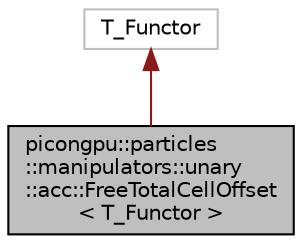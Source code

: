 digraph "picongpu::particles::manipulators::unary::acc::FreeTotalCellOffset&lt; T_Functor &gt;"
{
 // LATEX_PDF_SIZE
  edge [fontname="Helvetica",fontsize="10",labelfontname="Helvetica",labelfontsize="10"];
  node [fontname="Helvetica",fontsize="10",shape=record];
  Node1 [label="picongpu::particles\l::manipulators::unary\l::acc::FreeTotalCellOffset\l\< T_Functor \>",height=0.2,width=0.4,color="black", fillcolor="grey75", style="filled", fontcolor="black",tooltip=" "];
  Node2 -> Node1 [dir="back",color="firebrick4",fontsize="10",style="solid",fontname="Helvetica"];
  Node2 [label="T_Functor",height=0.2,width=0.4,color="grey75", fillcolor="white", style="filled",tooltip=" "];
}
